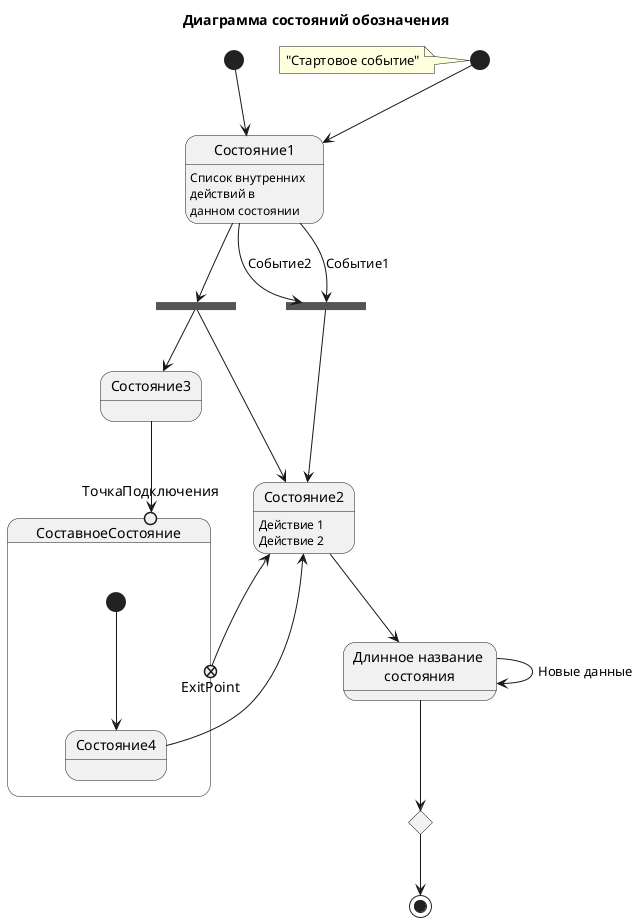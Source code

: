 @startuml

title Диаграмма состояний обозначения

state Старт <<start>>
state Конец <<end>>
state Выбор <<choice>>

note left of Старт: "Стартовое событие"


Старт --> Состояние1
[*] --> Состояние1

Состояние1 : Список внутренних \nдействий в \nданном состоянии

Состояние2 : Действие 1
Состояние2 : Действие 2

state fork_state <<fork>>
Состояние1 --> fork_state
fork_state --> Состояние2
fork_state --> Состояние3

state join_state <<join>>

Состояние1 --> join_state : Событие1

Состояние1 --> join_state : Событие2

join_state --> Состояние2

state СоставноеСостояние {
    state ТочкаПодключения <<entrypoint>>
    [*] --> Состояние4
    state ExitPoint <<exitpoint>>
}

Состояние3 --> ТочкаПодключения

Состояние4 --> Состояние2
ExitPoint -u-> Состояние2

state "Длинное название \nсостояния" as st5
Состояние2 --> st5

st5 --> st5 : Новые данные

st5 --> Выбор

Выбор --> Конец

@enduml